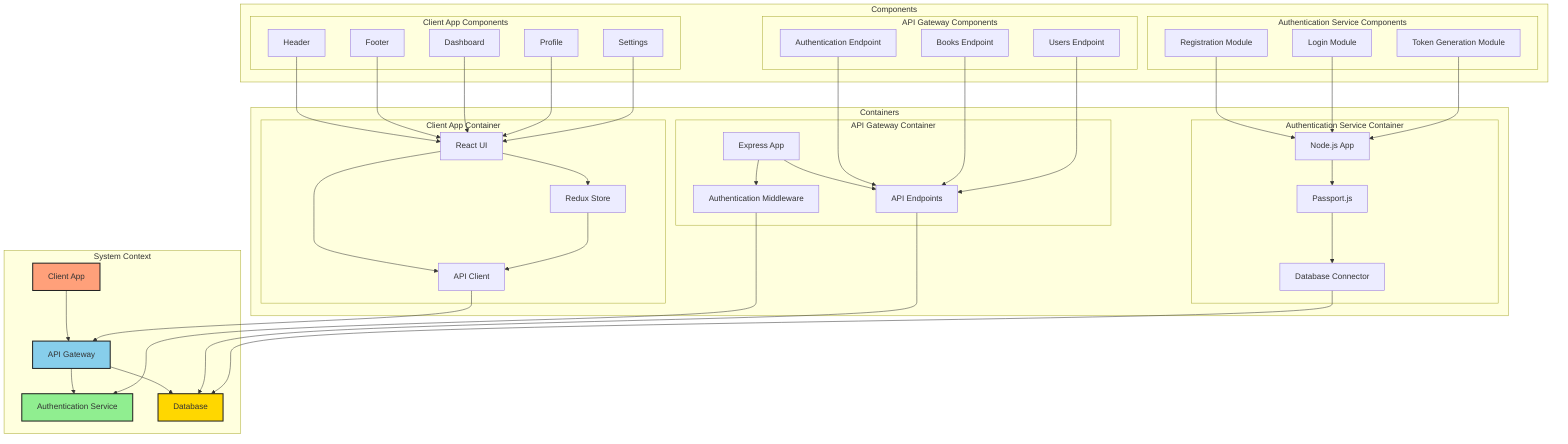 graph TB

subgraph System Context
  A[Client App]
  B[API Gateway]
  C[Authentication Service]
  D[Database]

  A --> B
  B --> C
  B --> D
end

subgraph Containers
  subgraph Client App Container
    AA[React UI]
    AB[Redux Store]
    AC[API Client]

    AA --> AB
    AA --> AC
    AB --> AC
    AC --> B
  end

  subgraph API Gateway Container
    BA[Express App]
    BB[Authentication Middleware]
    BC[API Endpoints]

    BA --> BB
    BA --> BC
    BB --> C
    BC --> D
  end

  subgraph Authentication Service Container
    CA[Node.js App]
    CB[Passport.js]
    CC[Database Connector]

    CA --> CB
    CB --> CC
    CC --> D
  end
end

subgraph Components
  subgraph Client App Components
    AAA[Header]
    AAB[Footer]
    AAC[Dashboard]
    AAD[Profile]
    AAE[Settings]

    AAA --> AA
    AAB --> AA
    AAC --> AA
    AAD --> AA
    AAE --> AA
  end

  subgraph API Gateway Components
    BAA[Authentication Endpoint]
    BAB[Books Endpoint]
    BAC[Users Endpoint]

    BAA --> BC
    BAB --> BC
    BAC --> BC
  end

  subgraph Authentication Service Components
    CAA[Registration Module]
    CAB[Login Module]
    CAC[Token Generation Module]

    CAA --> CA
    CAB --> CA
    CAC --> CA
  end
end

style A fill:#FFA07A,stroke:#222,stroke-width:2px
style B fill:#87CEEB,stroke:#222,stroke-width:2px
style C fill:#90EE90,stroke:#222,stroke-width:2px
style D fill:#FFD700,stroke:#222,stroke-width:2px